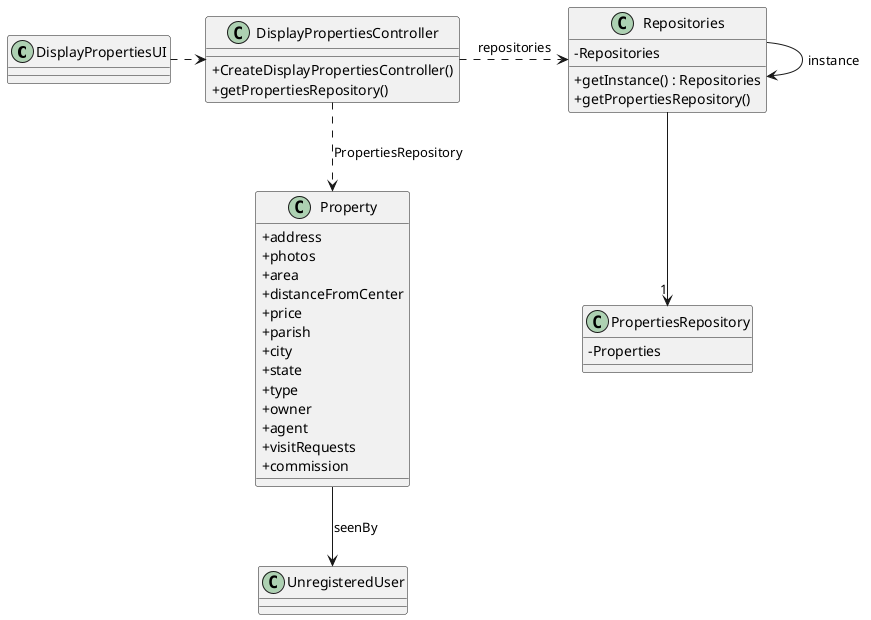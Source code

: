 @startuml
'skinparam monochrome true
skinparam packageStyle rectangle
skinparam shadowing false
skinparam linetype polyline
'skinparam linetype orto

skinparam classAttributeIconSize 0

'left to right direction

class DisplayPropertiesUI {}

class DisplayPropertiesController {
    +CreateDisplayPropertiesController()
    +getPropertiesRepository()
}

class Repositories {
    -Repositories
    +getInstance() : Repositories
    +getPropertiesRepository()
}

class PropertiesRepository {
    -Properties
}

class UnregisteredUser {}

class Property {
    +address
    +photos
    +area
    +distanceFromCenter
    +price
    +parish
    +city
    +state
    +type
    +owner
    +agent
    +visitRequests
    +commission
}

Repositories -> Repositories : instance

DisplayPropertiesUI .> DisplayPropertiesController

DisplayPropertiesController .> Repositories : repositories

Repositories --> "1" PropertiesRepository

DisplayPropertiesController ..> Property : PropertiesRepository

Property --> UnregisteredUser : seenBy

@enduml
